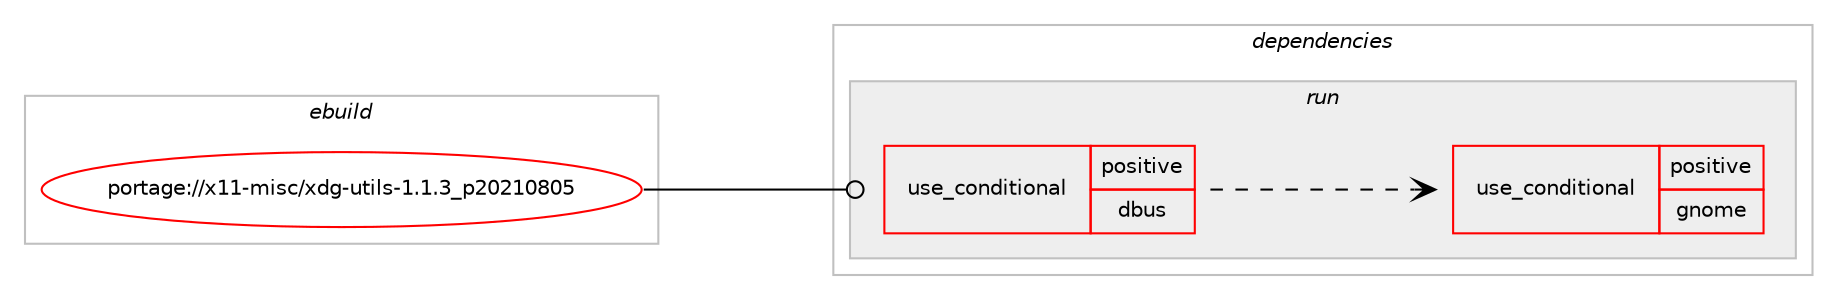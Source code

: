 digraph prolog {

# *************
# Graph options
# *************

newrank=true;
concentrate=true;
compound=true;
graph [rankdir=LR,fontname=Helvetica,fontsize=10,ranksep=1.5];#, ranksep=2.5, nodesep=0.2];
edge  [arrowhead=vee];
node  [fontname=Helvetica,fontsize=10];

# **********
# The ebuild
# **********

subgraph cluster_leftcol {
color=gray;
rank=same;
label=<<i>ebuild</i>>;
id [label="portage://x11-misc/xdg-utils-1.1.3_p20210805", color=red, width=4, href="../x11-misc/xdg-utils-1.1.3_p20210805.svg"];
}

# ****************
# The dependencies
# ****************

subgraph cluster_midcol {
color=gray;
label=<<i>dependencies</i>>;
subgraph cluster_compile {
fillcolor="#eeeeee";
style=filled;
label=<<i>compile</i>>;
}
subgraph cluster_compileandrun {
fillcolor="#eeeeee";
style=filled;
label=<<i>compile and run</i>>;
}
subgraph cluster_run {
fillcolor="#eeeeee";
style=filled;
label=<<i>run</i>>;
subgraph cond929 {
dependency2567 [label=<<TABLE BORDER="0" CELLBORDER="1" CELLSPACING="0" CELLPADDING="4"><TR><TD ROWSPAN="3" CELLPADDING="10">use_conditional</TD></TR><TR><TD>positive</TD></TR><TR><TD>dbus</TD></TR></TABLE>>, shape=none, color=red];
# *** BEGIN UNKNOWN DEPENDENCY TYPE (TODO) ***
# dependency2567 -> package_dependency(portage://x11-misc/xdg-utils-1.1.3_p20210805,run,no,sys-apps,dbus,none,[,,],[],[])
# *** END UNKNOWN DEPENDENCY TYPE (TODO) ***

subgraph cond930 {
dependency2568 [label=<<TABLE BORDER="0" CELLBORDER="1" CELLSPACING="0" CELLPADDING="4"><TR><TD ROWSPAN="3" CELLPADDING="10">use_conditional</TD></TR><TR><TD>positive</TD></TR><TR><TD>gnome</TD></TR></TABLE>>, shape=none, color=red];
# *** BEGIN UNKNOWN DEPENDENCY TYPE (TODO) ***
# dependency2568 -> package_dependency(portage://x11-misc/xdg-utils-1.1.3_p20210805,run,no,dev-perl,Net-DBus,none,[,,],[],[])
# *** END UNKNOWN DEPENDENCY TYPE (TODO) ***

# *** BEGIN UNKNOWN DEPENDENCY TYPE (TODO) ***
# dependency2568 -> package_dependency(portage://x11-misc/xdg-utils-1.1.3_p20210805,run,no,dev-perl,X11-Protocol,none,[,,],[],[])
# *** END UNKNOWN DEPENDENCY TYPE (TODO) ***

}
dependency2567:e -> dependency2568:w [weight=20,style="dashed",arrowhead="vee"];
}
id:e -> dependency2567:w [weight=20,style="solid",arrowhead="odot"];
# *** BEGIN UNKNOWN DEPENDENCY TYPE (TODO) ***
# id -> package_dependency(portage://x11-misc/xdg-utils-1.1.3_p20210805,run,no,dev-perl,File-MimeInfo,none,[,,],[],[])
# *** END UNKNOWN DEPENDENCY TYPE (TODO) ***

# *** BEGIN UNKNOWN DEPENDENCY TYPE (TODO) ***
# id -> package_dependency(portage://x11-misc/xdg-utils-1.1.3_p20210805,run,no,dev-util,desktop-file-utils,none,[,,],[],[])
# *** END UNKNOWN DEPENDENCY TYPE (TODO) ***

# *** BEGIN UNKNOWN DEPENDENCY TYPE (TODO) ***
# id -> package_dependency(portage://x11-misc/xdg-utils-1.1.3_p20210805,run,no,x11-apps,xprop,none,[,,],[],[])
# *** END UNKNOWN DEPENDENCY TYPE (TODO) ***

# *** BEGIN UNKNOWN DEPENDENCY TYPE (TODO) ***
# id -> package_dependency(portage://x11-misc/xdg-utils-1.1.3_p20210805,run,no,x11-apps,xset,none,[,,],[],[])
# *** END UNKNOWN DEPENDENCY TYPE (TODO) ***

# *** BEGIN UNKNOWN DEPENDENCY TYPE (TODO) ***
# id -> package_dependency(portage://x11-misc/xdg-utils-1.1.3_p20210805,run,no,x11-misc,shared-mime-info,none,[,,],[],[])
# *** END UNKNOWN DEPENDENCY TYPE (TODO) ***

}
}

# **************
# The candidates
# **************

subgraph cluster_choices {
rank=same;
color=gray;
label=<<i>candidates</i>>;

}

}

